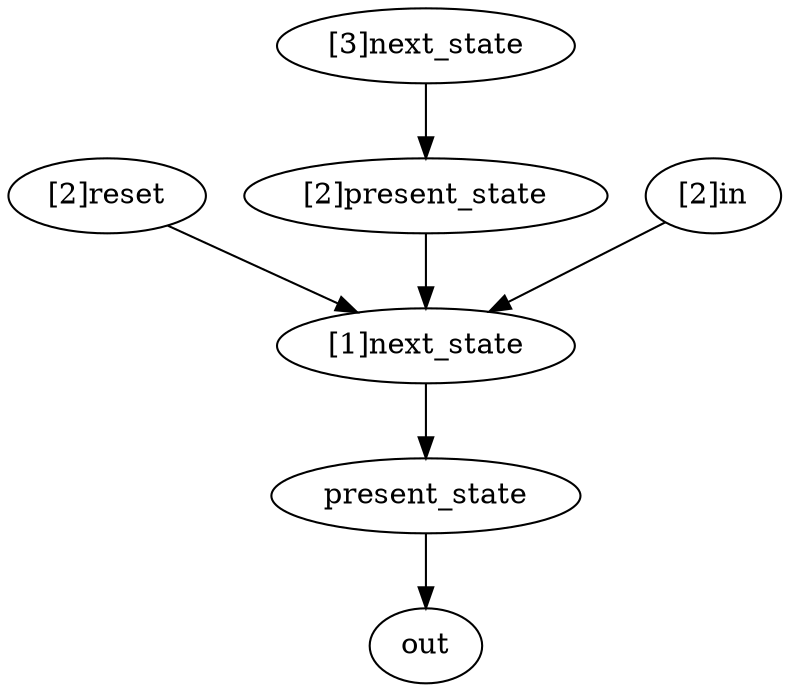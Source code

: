 strict digraph "" {
	"[2]reset"	[complexity=5,
		importance=1.64406788828,
		rank=0.328813577656];
	"[1]next_state"	[complexity=4,
		importance=0.762711925521,
		rank=0.19067798138];
	"[2]reset" -> "[1]next_state";
	"[2]present_state"	[complexity=7,
		importance=1.03389809745,
		rank=0.147699728207];
	"[2]present_state" -> "[1]next_state";
	present_state	[complexity=2,
		importance=0.457626978714,
		rank=0.228813489357];
	"[1]next_state" -> present_state;
	"[3]next_state"	[complexity=9,
		importance=1.33898304426,
		rank=0.148775893806];
	"[3]next_state" -> "[2]present_state";
	"[2]in"	[complexity=7,
		importance=0.88135596276,
		rank=0.12590799468];
	"[2]in" -> "[1]next_state";
	out	[complexity=0,
		importance=0.186440806785,
		rank=0.0];
	present_state -> out;
}
